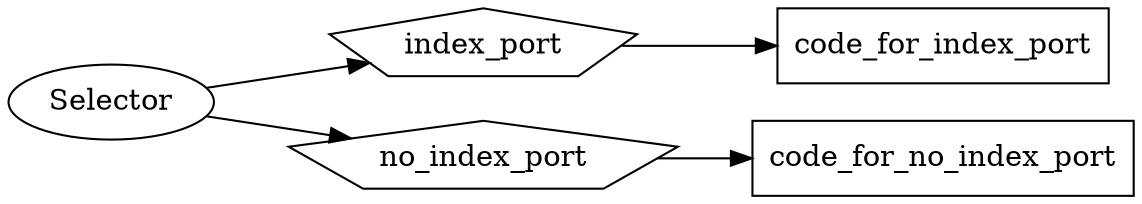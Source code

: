 digraph Selector {
        rankdir=LR;
        size="8,5"
        node [shape = polygon, sides=5];
        Selector [shape=ellipse];
        code_for_index_port [shape=box];
        code_for_no_index_port [shape=box];
        Selector -> index_port 
        Selector -> no_index_port 
        index_port -> code_for_index_port 
        no_index_port -> code_for_no_index_port 
}
